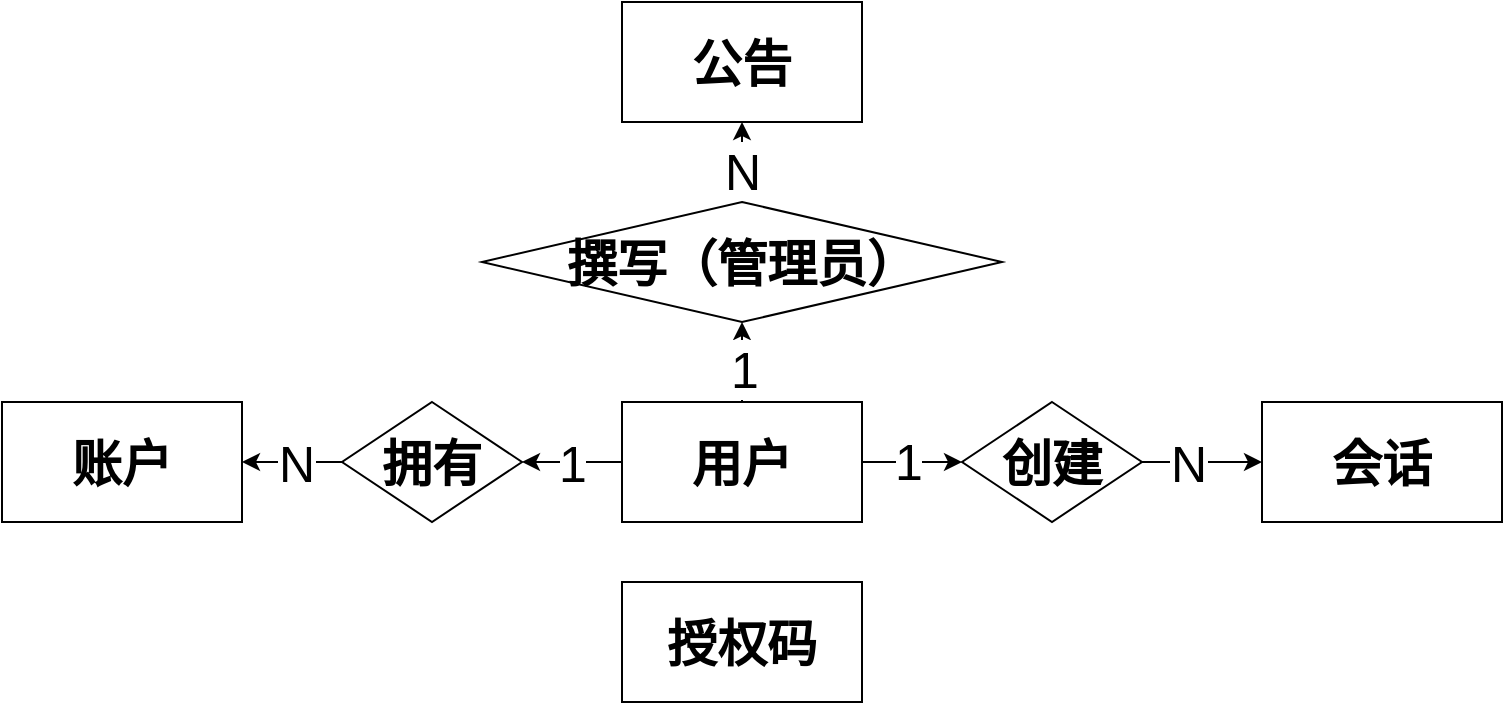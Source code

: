 <mxfile>
    <diagram id="LUYgUR6mbUMBfp7TSvP_" name="第 1 页">
        <mxGraphModel dx="1057" dy="779" grid="1" gridSize="10" guides="1" tooltips="1" connect="1" arrows="1" fold="1" page="1" pageScale="1" pageWidth="827" pageHeight="1169" math="0" shadow="0">
            <root>
                <mxCell id="0"/>
                <mxCell id="1" parent="0"/>
                <mxCell id="12" value="1" style="edgeStyle=none;html=1;fontSize=25;" edge="1" parent="1" source="2" target="11">
                    <mxGeometry relative="1" as="geometry"/>
                </mxCell>
                <mxCell id="19" value="" style="edgeStyle=none;html=1;fontSize=25;" edge="1" parent="1" source="2" target="18">
                    <mxGeometry relative="1" as="geometry"/>
                </mxCell>
                <mxCell id="22" value="1" style="edgeLabel;html=1;align=center;verticalAlign=middle;resizable=0;points=[];fontSize=25;" vertex="1" connectable="0" parent="19">
                    <mxGeometry x="-0.4" y="-2" relative="1" as="geometry">
                        <mxPoint x="8" y="-3" as="offset"/>
                    </mxGeometry>
                </mxCell>
                <mxCell id="25" value="" style="edgeStyle=none;html=1;fontSize=25;" edge="1" parent="1" source="2" target="24">
                    <mxGeometry relative="1" as="geometry"/>
                </mxCell>
                <mxCell id="27" value="1" style="edgeLabel;html=1;align=center;verticalAlign=middle;resizable=0;points=[];fontSize=25;" vertex="1" connectable="0" parent="25">
                    <mxGeometry x="0.217" y="-1" relative="1" as="geometry">
                        <mxPoint y="7" as="offset"/>
                    </mxGeometry>
                </mxCell>
                <mxCell id="2" value="用户" style="rounded=0;whiteSpace=wrap;html=1;fontSize=25;fontStyle=1" vertex="1" parent="1">
                    <mxGeometry x="350" y="370" width="120" height="60" as="geometry"/>
                </mxCell>
                <mxCell id="3" value="账户" style="rounded=0;whiteSpace=wrap;html=1;fontSize=25;fontStyle=1" vertex="1" parent="1">
                    <mxGeometry x="40" y="370" width="120" height="60" as="geometry"/>
                </mxCell>
                <mxCell id="5" value="授权码" style="rounded=0;whiteSpace=wrap;html=1;fontSize=25;fontStyle=1" vertex="1" parent="1">
                    <mxGeometry x="350" y="460" width="120" height="60" as="geometry"/>
                </mxCell>
                <mxCell id="7" value="公告" style="rounded=0;whiteSpace=wrap;html=1;fontSize=25;fontStyle=1" vertex="1" parent="1">
                    <mxGeometry x="350" y="170" width="120" height="60" as="geometry"/>
                </mxCell>
                <mxCell id="9" value="会话" style="rounded=0;whiteSpace=wrap;html=1;fontSize=25;fontStyle=1" vertex="1" parent="1">
                    <mxGeometry x="670" y="370" width="120" height="60" as="geometry"/>
                </mxCell>
                <mxCell id="13" value="" style="edgeStyle=none;html=1;fontSize=25;" edge="1" parent="1" source="11" target="3">
                    <mxGeometry relative="1" as="geometry"/>
                </mxCell>
                <mxCell id="14" value="N" style="edgeLabel;html=1;align=center;verticalAlign=middle;resizable=0;points=[];fontSize=25;" vertex="1" connectable="0" parent="13">
                    <mxGeometry x="0.333" y="-3" relative="1" as="geometry">
                        <mxPoint x="10" y="3" as="offset"/>
                    </mxGeometry>
                </mxCell>
                <mxCell id="11" value="拥有" style="rhombus;whiteSpace=wrap;html=1;fontSize=25;fontStyle=1" vertex="1" parent="1">
                    <mxGeometry x="210" y="370" width="90" height="60" as="geometry"/>
                </mxCell>
                <mxCell id="20" value="" style="edgeStyle=none;html=1;fontSize=25;" edge="1" parent="1" source="18" target="9">
                    <mxGeometry relative="1" as="geometry"/>
                </mxCell>
                <mxCell id="23" value="N" style="edgeLabel;html=1;align=center;verticalAlign=middle;resizable=0;points=[];fontSize=25;" vertex="1" connectable="0" parent="20">
                    <mxGeometry x="-0.579" y="-1" relative="1" as="geometry">
                        <mxPoint x="10" y="-1" as="offset"/>
                    </mxGeometry>
                </mxCell>
                <mxCell id="18" value="创建" style="rhombus;whiteSpace=wrap;html=1;fontSize=25;fontStyle=1" vertex="1" parent="1">
                    <mxGeometry x="520" y="370" width="90" height="60" as="geometry"/>
                </mxCell>
                <mxCell id="26" value="" style="edgeStyle=none;html=1;fontSize=25;" edge="1" parent="1" source="24" target="7">
                    <mxGeometry relative="1" as="geometry"/>
                </mxCell>
                <mxCell id="28" value="N" style="edgeLabel;html=1;align=center;verticalAlign=middle;resizable=0;points=[];fontSize=25;" vertex="1" connectable="0" parent="26">
                    <mxGeometry x="0.283" relative="1" as="geometry">
                        <mxPoint y="9" as="offset"/>
                    </mxGeometry>
                </mxCell>
                <mxCell id="24" value="撰写（管理员）" style="rhombus;whiteSpace=wrap;html=1;fontSize=25;fontStyle=1" vertex="1" parent="1">
                    <mxGeometry x="280" y="270" width="260" height="60" as="geometry"/>
                </mxCell>
            </root>
        </mxGraphModel>
    </diagram>
</mxfile>